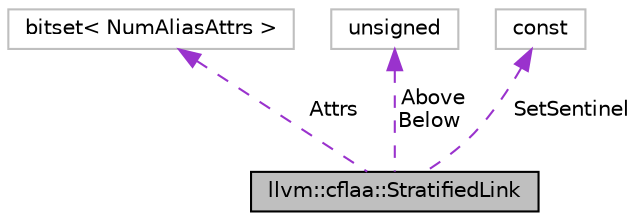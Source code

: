 digraph "llvm::cflaa::StratifiedLink"
{
 // LATEX_PDF_SIZE
  bgcolor="transparent";
  edge [fontname="Helvetica",fontsize="10",labelfontname="Helvetica",labelfontsize="10"];
  node [fontname="Helvetica",fontsize="10",shape=record];
  Node1 [label="llvm::cflaa::StratifiedLink",height=0.2,width=0.4,color="black", fillcolor="grey75", style="filled", fontcolor="black",tooltip="A \"link\" between two StratifiedSets."];
  Node2 -> Node1 [dir="back",color="darkorchid3",fontsize="10",style="dashed",label=" Attrs" ,fontname="Helvetica"];
  Node2 [label="bitset\< NumAliasAttrs \>",height=0.2,width=0.4,color="grey75",tooltip=" "];
  Node3 -> Node1 [dir="back",color="darkorchid3",fontsize="10",style="dashed",label=" Above\nBelow" ,fontname="Helvetica"];
  Node3 [label="unsigned",height=0.2,width=0.4,color="grey75",tooltip=" "];
  Node4 -> Node1 [dir="back",color="darkorchid3",fontsize="10",style="dashed",label=" SetSentinel" ,fontname="Helvetica"];
  Node4 [label="const",height=0.2,width=0.4,color="grey75",tooltip=" "];
}
